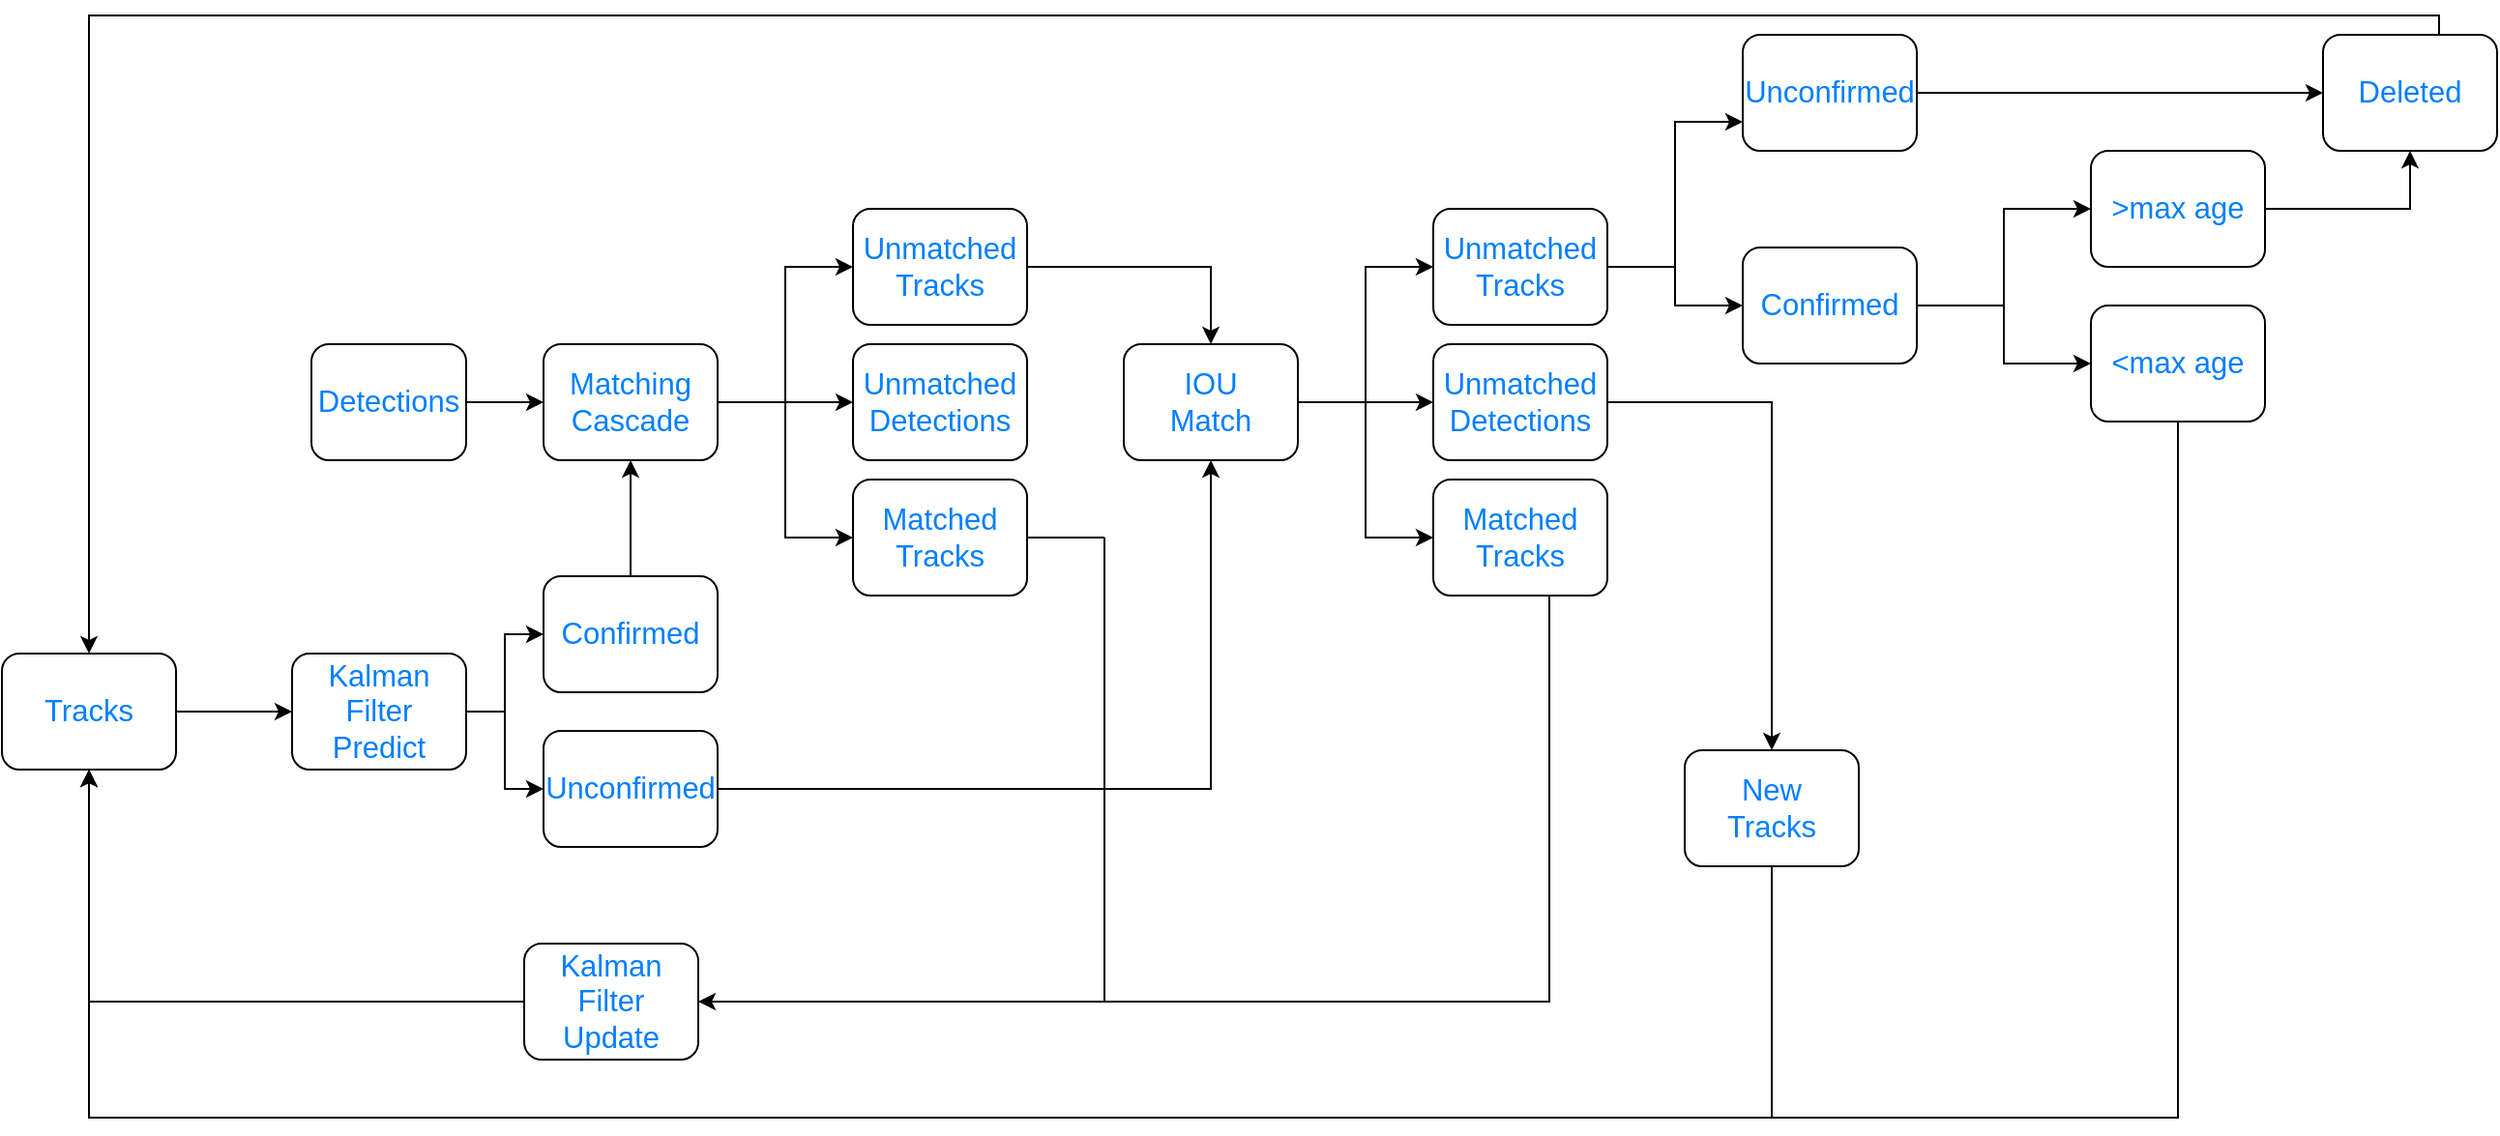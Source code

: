<mxfile version="24.7.10">
  <diagram name="第 1 页" id="BfuhpY1atfN11ypJLnyV">
    <mxGraphModel dx="1893" dy="1900" grid="1" gridSize="10" guides="1" tooltips="1" connect="1" arrows="1" fold="1" page="1" pageScale="1" pageWidth="827" pageHeight="1169" math="0" shadow="0">
      <root>
        <mxCell id="0" />
        <mxCell id="1" parent="0" />
        <mxCell id="tf5tOp5ZgWKr3oPoaceN-20" style="edgeStyle=orthogonalEdgeStyle;rounded=0;orthogonalLoop=1;jettySize=auto;html=1;entryX=0;entryY=0.5;entryDx=0;entryDy=0;fontSize=15.5;fontColor=#007FFF;" edge="1" parent="1" source="tf5tOp5ZgWKr3oPoaceN-1" target="tf5tOp5ZgWKr3oPoaceN-2">
          <mxGeometry relative="1" as="geometry" />
        </mxCell>
        <mxCell id="tf5tOp5ZgWKr3oPoaceN-1" value="&lt;font style=&quot;font-size: 15.5px;&quot;&gt;Tracks&lt;/font&gt;" style="rounded=1;whiteSpace=wrap;html=1;fontSize=15.5;fontColor=#007FFF;" vertex="1" parent="1">
          <mxGeometry x="-10" y="290" width="90" height="60" as="geometry" />
        </mxCell>
        <mxCell id="tf5tOp5ZgWKr3oPoaceN-21" style="edgeStyle=orthogonalEdgeStyle;rounded=0;orthogonalLoop=1;jettySize=auto;html=1;entryX=0;entryY=0.5;entryDx=0;entryDy=0;fontSize=15.5;fontColor=#007FFF;" edge="1" parent="1" source="tf5tOp5ZgWKr3oPoaceN-2" target="tf5tOp5ZgWKr3oPoaceN-3">
          <mxGeometry relative="1" as="geometry" />
        </mxCell>
        <mxCell id="tf5tOp5ZgWKr3oPoaceN-22" style="edgeStyle=orthogonalEdgeStyle;rounded=0;orthogonalLoop=1;jettySize=auto;html=1;entryX=0;entryY=0.5;entryDx=0;entryDy=0;fontSize=15.5;fontColor=#007FFF;" edge="1" parent="1" source="tf5tOp5ZgWKr3oPoaceN-2" target="tf5tOp5ZgWKr3oPoaceN-4">
          <mxGeometry relative="1" as="geometry" />
        </mxCell>
        <mxCell id="tf5tOp5ZgWKr3oPoaceN-2" value="&lt;div style=&quot;font-size: 15.5px;&quot; align=&quot;center&quot;&gt;Kalman Filter &lt;br style=&quot;font-size: 15.5px;&quot;&gt;Predict&lt;/div&gt;" style="rounded=1;whiteSpace=wrap;html=1;align=center;fontSize=15.5;fontColor=#007FFF;" vertex="1" parent="1">
          <mxGeometry x="140" y="290" width="90" height="60" as="geometry" />
        </mxCell>
        <mxCell id="tf5tOp5ZgWKr3oPoaceN-59" style="edgeStyle=orthogonalEdgeStyle;rounded=0;orthogonalLoop=1;jettySize=auto;html=1;entryX=0.5;entryY=1;entryDx=0;entryDy=0;fontSize=15.5;fontColor=#007FFF;" edge="1" parent="1" source="tf5tOp5ZgWKr3oPoaceN-3" target="tf5tOp5ZgWKr3oPoaceN-6">
          <mxGeometry relative="1" as="geometry" />
        </mxCell>
        <mxCell id="tf5tOp5ZgWKr3oPoaceN-3" value="Confirmed" style="rounded=1;whiteSpace=wrap;html=1;align=center;fontSize=15.5;fontColor=#007FFF;" vertex="1" parent="1">
          <mxGeometry x="270" y="250" width="90" height="60" as="geometry" />
        </mxCell>
        <mxCell id="tf5tOp5ZgWKr3oPoaceN-48" style="edgeStyle=orthogonalEdgeStyle;rounded=0;orthogonalLoop=1;jettySize=auto;html=1;fontSize=15.5;fontColor=#007FFF;" edge="1" parent="1" source="tf5tOp5ZgWKr3oPoaceN-4" target="tf5tOp5ZgWKr3oPoaceN-10">
          <mxGeometry relative="1" as="geometry" />
        </mxCell>
        <mxCell id="tf5tOp5ZgWKr3oPoaceN-4" value="Unconfirmed" style="rounded=1;whiteSpace=wrap;html=1;align=center;fontSize=15.5;fontColor=#007FFF;" vertex="1" parent="1">
          <mxGeometry x="270" y="330" width="90" height="60" as="geometry" />
        </mxCell>
        <mxCell id="tf5tOp5ZgWKr3oPoaceN-31" style="edgeStyle=orthogonalEdgeStyle;rounded=0;orthogonalLoop=1;jettySize=auto;html=1;entryX=0;entryY=0.5;entryDx=0;entryDy=0;fontSize=15.5;fontColor=#007FFF;" edge="1" parent="1" source="tf5tOp5ZgWKr3oPoaceN-5" target="tf5tOp5ZgWKr3oPoaceN-6">
          <mxGeometry relative="1" as="geometry" />
        </mxCell>
        <mxCell id="tf5tOp5ZgWKr3oPoaceN-5" value="Detections" style="rounded=1;whiteSpace=wrap;html=1;align=center;fontSize=15.5;fontColor=#007FFF;" vertex="1" parent="1">
          <mxGeometry x="150" y="130" width="80" height="60" as="geometry" />
        </mxCell>
        <mxCell id="tf5tOp5ZgWKr3oPoaceN-28" style="edgeStyle=orthogonalEdgeStyle;rounded=0;orthogonalLoop=1;jettySize=auto;html=1;entryX=0;entryY=0.5;entryDx=0;entryDy=0;fontSize=15.5;fontColor=#007FFF;" edge="1" parent="1" source="tf5tOp5ZgWKr3oPoaceN-6" target="tf5tOp5ZgWKr3oPoaceN-8">
          <mxGeometry relative="1" as="geometry" />
        </mxCell>
        <mxCell id="tf5tOp5ZgWKr3oPoaceN-29" style="edgeStyle=orthogonalEdgeStyle;rounded=0;orthogonalLoop=1;jettySize=auto;html=1;entryX=0;entryY=0.5;entryDx=0;entryDy=0;fontSize=15.5;fontColor=#007FFF;" edge="1" parent="1" source="tf5tOp5ZgWKr3oPoaceN-6" target="tf5tOp5ZgWKr3oPoaceN-9">
          <mxGeometry relative="1" as="geometry" />
        </mxCell>
        <mxCell id="tf5tOp5ZgWKr3oPoaceN-30" style="edgeStyle=orthogonalEdgeStyle;rounded=0;orthogonalLoop=1;jettySize=auto;html=1;entryX=0;entryY=0.5;entryDx=0;entryDy=0;fontSize=15.5;fontColor=#007FFF;" edge="1" parent="1" source="tf5tOp5ZgWKr3oPoaceN-6" target="tf5tOp5ZgWKr3oPoaceN-7">
          <mxGeometry relative="1" as="geometry" />
        </mxCell>
        <mxCell id="tf5tOp5ZgWKr3oPoaceN-6" value="Matching&lt;br style=&quot;font-size: 15.5px;&quot;&gt;Cascade" style="rounded=1;whiteSpace=wrap;html=1;align=center;fontSize=15.5;fontColor=#007FFF;" vertex="1" parent="1">
          <mxGeometry x="270" y="130" width="90" height="60" as="geometry" />
        </mxCell>
        <mxCell id="tf5tOp5ZgWKr3oPoaceN-32" style="edgeStyle=orthogonalEdgeStyle;rounded=0;orthogonalLoop=1;jettySize=auto;html=1;entryX=0.5;entryY=0;entryDx=0;entryDy=0;fontSize=15.5;fontColor=#007FFF;" edge="1" parent="1" source="tf5tOp5ZgWKr3oPoaceN-7" target="tf5tOp5ZgWKr3oPoaceN-10">
          <mxGeometry relative="1" as="geometry" />
        </mxCell>
        <mxCell id="tf5tOp5ZgWKr3oPoaceN-7" value="&lt;div style=&quot;font-size: 15.5px;&quot;&gt;Unmatched&lt;/div&gt;&lt;div style=&quot;font-size: 15.5px;&quot;&gt;Tracks&lt;br style=&quot;font-size: 15.5px;&quot;&gt;&lt;/div&gt;" style="rounded=1;whiteSpace=wrap;html=1;align=center;fontSize=15.5;fontColor=#007FFF;" vertex="1" parent="1">
          <mxGeometry x="430" y="60" width="90" height="60" as="geometry" />
        </mxCell>
        <mxCell id="tf5tOp5ZgWKr3oPoaceN-8" value="&lt;div style=&quot;font-size: 15.5px;&quot;&gt;Unmatched&lt;/div&gt;&lt;div style=&quot;font-size: 15.5px;&quot;&gt;Detections&lt;br style=&quot;font-size: 15.5px;&quot;&gt;&lt;/div&gt;" style="rounded=1;whiteSpace=wrap;html=1;align=center;fontSize=15.5;fontColor=#007FFF;" vertex="1" parent="1">
          <mxGeometry x="430" y="130" width="90" height="60" as="geometry" />
        </mxCell>
        <mxCell id="tf5tOp5ZgWKr3oPoaceN-9" value="Matched&lt;br style=&quot;font-size: 15.5px;&quot;&gt;Tracks" style="rounded=1;whiteSpace=wrap;html=1;align=center;fontSize=15.5;fontColor=#007FFF;" vertex="1" parent="1">
          <mxGeometry x="430" y="200" width="90" height="60" as="geometry" />
        </mxCell>
        <mxCell id="tf5tOp5ZgWKr3oPoaceN-33" style="edgeStyle=orthogonalEdgeStyle;rounded=0;orthogonalLoop=1;jettySize=auto;html=1;entryX=0;entryY=0.5;entryDx=0;entryDy=0;fontSize=15.5;fontColor=#007FFF;" edge="1" parent="1" source="tf5tOp5ZgWKr3oPoaceN-10" target="tf5tOp5ZgWKr3oPoaceN-14">
          <mxGeometry relative="1" as="geometry" />
        </mxCell>
        <mxCell id="tf5tOp5ZgWKr3oPoaceN-34" style="edgeStyle=orthogonalEdgeStyle;rounded=0;orthogonalLoop=1;jettySize=auto;html=1;entryX=0;entryY=0.5;entryDx=0;entryDy=0;fontSize=15.5;fontColor=#007FFF;" edge="1" parent="1" source="tf5tOp5ZgWKr3oPoaceN-10" target="tf5tOp5ZgWKr3oPoaceN-13">
          <mxGeometry relative="1" as="geometry" />
        </mxCell>
        <mxCell id="tf5tOp5ZgWKr3oPoaceN-35" style="edgeStyle=orthogonalEdgeStyle;rounded=0;orthogonalLoop=1;jettySize=auto;html=1;entryX=0;entryY=0.5;entryDx=0;entryDy=0;fontSize=15.5;fontColor=#007FFF;" edge="1" parent="1" source="tf5tOp5ZgWKr3oPoaceN-10" target="tf5tOp5ZgWKr3oPoaceN-11">
          <mxGeometry relative="1" as="geometry" />
        </mxCell>
        <mxCell id="tf5tOp5ZgWKr3oPoaceN-10" value="IOU&lt;br style=&quot;font-size: 15.5px;&quot;&gt;Match" style="rounded=1;whiteSpace=wrap;html=1;align=center;fontSize=15.5;fontColor=#007FFF;" vertex="1" parent="1">
          <mxGeometry x="570" y="130" width="90" height="60" as="geometry" />
        </mxCell>
        <mxCell id="tf5tOp5ZgWKr3oPoaceN-46" style="edgeStyle=orthogonalEdgeStyle;rounded=0;orthogonalLoop=1;jettySize=auto;html=1;entryX=1;entryY=0.5;entryDx=0;entryDy=0;fontSize=15.5;fontColor=#007FFF;" edge="1" parent="1" source="tf5tOp5ZgWKr3oPoaceN-11" target="tf5tOp5ZgWKr3oPoaceN-12">
          <mxGeometry relative="1" as="geometry">
            <Array as="points">
              <mxPoint x="790" y="470" />
            </Array>
          </mxGeometry>
        </mxCell>
        <mxCell id="tf5tOp5ZgWKr3oPoaceN-11" value="Matched&lt;br style=&quot;font-size: 15.5px;&quot;&gt;Tracks" style="rounded=1;whiteSpace=wrap;html=1;align=center;fontSize=15.5;fontColor=#007FFF;" vertex="1" parent="1">
          <mxGeometry x="730" y="200" width="90" height="60" as="geometry" />
        </mxCell>
        <mxCell id="tf5tOp5ZgWKr3oPoaceN-47" style="edgeStyle=orthogonalEdgeStyle;rounded=0;orthogonalLoop=1;jettySize=auto;html=1;entryX=0.5;entryY=1;entryDx=0;entryDy=0;fontSize=15.5;fontColor=#007FFF;" edge="1" parent="1" source="tf5tOp5ZgWKr3oPoaceN-12" target="tf5tOp5ZgWKr3oPoaceN-1">
          <mxGeometry relative="1" as="geometry" />
        </mxCell>
        <mxCell id="tf5tOp5ZgWKr3oPoaceN-12" value="&lt;div style=&quot;font-size: 15.5px;&quot;&gt;Kalman Filter&lt;/div&gt;&lt;div style=&quot;font-size: 15.5px;&quot;&gt;Update&lt;br style=&quot;font-size: 15.5px;&quot;&gt;&lt;/div&gt;" style="rounded=1;whiteSpace=wrap;html=1;align=center;fontSize=15.5;fontColor=#007FFF;" vertex="1" parent="1">
          <mxGeometry x="260" y="440" width="90" height="60" as="geometry" />
        </mxCell>
        <mxCell id="tf5tOp5ZgWKr3oPoaceN-45" style="edgeStyle=orthogonalEdgeStyle;rounded=0;orthogonalLoop=1;jettySize=auto;html=1;fontSize=15.5;fontColor=#007FFF;" edge="1" parent="1" source="tf5tOp5ZgWKr3oPoaceN-13" target="tf5tOp5ZgWKr3oPoaceN-19">
          <mxGeometry relative="1" as="geometry" />
        </mxCell>
        <mxCell id="tf5tOp5ZgWKr3oPoaceN-13" value="&lt;div style=&quot;font-size: 15.5px;&quot;&gt;Unmatched&lt;/div&gt;&lt;div style=&quot;font-size: 15.5px;&quot;&gt;Detections&lt;br style=&quot;font-size: 15.5px;&quot;&gt;&lt;/div&gt;" style="rounded=1;whiteSpace=wrap;html=1;align=center;fontSize=15.5;fontColor=#007FFF;" vertex="1" parent="1">
          <mxGeometry x="730" y="130" width="90" height="60" as="geometry" />
        </mxCell>
        <mxCell id="tf5tOp5ZgWKr3oPoaceN-36" style="edgeStyle=orthogonalEdgeStyle;rounded=0;orthogonalLoop=1;jettySize=auto;html=1;entryX=0;entryY=0.75;entryDx=0;entryDy=0;fontSize=15.5;fontColor=#007FFF;" edge="1" parent="1" source="tf5tOp5ZgWKr3oPoaceN-14" target="tf5tOp5ZgWKr3oPoaceN-16">
          <mxGeometry relative="1" as="geometry" />
        </mxCell>
        <mxCell id="tf5tOp5ZgWKr3oPoaceN-37" style="edgeStyle=orthogonalEdgeStyle;rounded=0;orthogonalLoop=1;jettySize=auto;html=1;entryX=0;entryY=0.5;entryDx=0;entryDy=0;fontSize=15.5;fontColor=#007FFF;" edge="1" parent="1" source="tf5tOp5ZgWKr3oPoaceN-14" target="tf5tOp5ZgWKr3oPoaceN-15">
          <mxGeometry relative="1" as="geometry" />
        </mxCell>
        <mxCell id="tf5tOp5ZgWKr3oPoaceN-14" value="&lt;div style=&quot;font-size: 15.5px;&quot;&gt;Unmatched&lt;/div&gt;&lt;div style=&quot;font-size: 15.5px;&quot;&gt;Tracks&lt;br style=&quot;font-size: 15.5px;&quot;&gt;&lt;/div&gt;" style="rounded=1;whiteSpace=wrap;html=1;align=center;fontSize=15.5;fontColor=#007FFF;" vertex="1" parent="1">
          <mxGeometry x="730" y="60" width="90" height="60" as="geometry" />
        </mxCell>
        <mxCell id="tf5tOp5ZgWKr3oPoaceN-38" style="edgeStyle=orthogonalEdgeStyle;rounded=0;orthogonalLoop=1;jettySize=auto;html=1;entryX=0;entryY=0.5;entryDx=0;entryDy=0;fontSize=15.5;fontColor=#007FFF;" edge="1" parent="1" source="tf5tOp5ZgWKr3oPoaceN-15" target="tf5tOp5ZgWKr3oPoaceN-17">
          <mxGeometry relative="1" as="geometry" />
        </mxCell>
        <mxCell id="tf5tOp5ZgWKr3oPoaceN-39" style="edgeStyle=orthogonalEdgeStyle;rounded=0;orthogonalLoop=1;jettySize=auto;html=1;fontSize=15.5;fontColor=#007FFF;" edge="1" parent="1" source="tf5tOp5ZgWKr3oPoaceN-15" target="tf5tOp5ZgWKr3oPoaceN-18">
          <mxGeometry relative="1" as="geometry" />
        </mxCell>
        <mxCell id="tf5tOp5ZgWKr3oPoaceN-15" value="Confirmed" style="rounded=1;whiteSpace=wrap;html=1;align=center;fontSize=15.5;fontColor=#007FFF;" vertex="1" parent="1">
          <mxGeometry x="890" y="80" width="90" height="60" as="geometry" />
        </mxCell>
        <mxCell id="tf5tOp5ZgWKr3oPoaceN-42" style="edgeStyle=orthogonalEdgeStyle;rounded=0;orthogonalLoop=1;jettySize=auto;html=1;entryX=0;entryY=0.5;entryDx=0;entryDy=0;fontSize=15.5;fontColor=#007FFF;" edge="1" parent="1" source="tf5tOp5ZgWKr3oPoaceN-16" target="tf5tOp5ZgWKr3oPoaceN-40">
          <mxGeometry relative="1" as="geometry" />
        </mxCell>
        <mxCell id="tf5tOp5ZgWKr3oPoaceN-16" value="Unconfirmed" style="rounded=1;whiteSpace=wrap;html=1;align=center;fontSize=15.5;fontColor=#007FFF;" vertex="1" parent="1">
          <mxGeometry x="890" y="-30" width="90" height="60" as="geometry" />
        </mxCell>
        <mxCell id="tf5tOp5ZgWKr3oPoaceN-44" style="edgeStyle=orthogonalEdgeStyle;rounded=0;orthogonalLoop=1;jettySize=auto;html=1;entryX=0.5;entryY=1;entryDx=0;entryDy=0;fontSize=15.5;fontColor=#007FFF;" edge="1" parent="1" source="tf5tOp5ZgWKr3oPoaceN-17" target="tf5tOp5ZgWKr3oPoaceN-40">
          <mxGeometry relative="1" as="geometry" />
        </mxCell>
        <mxCell id="tf5tOp5ZgWKr3oPoaceN-17" value="&amp;gt;max age" style="rounded=1;whiteSpace=wrap;html=1;align=center;fontSize=15.5;fontColor=#007FFF;" vertex="1" parent="1">
          <mxGeometry x="1070" y="30" width="90" height="60" as="geometry" />
        </mxCell>
        <mxCell id="tf5tOp5ZgWKr3oPoaceN-54" style="edgeStyle=orthogonalEdgeStyle;rounded=0;orthogonalLoop=1;jettySize=auto;html=1;fontSize=15.5;fontColor=#007FFF;" edge="1" parent="1" source="tf5tOp5ZgWKr3oPoaceN-18" target="tf5tOp5ZgWKr3oPoaceN-1">
          <mxGeometry relative="1" as="geometry">
            <Array as="points">
              <mxPoint x="1115" y="530" />
              <mxPoint x="35" y="530" />
            </Array>
          </mxGeometry>
        </mxCell>
        <mxCell id="tf5tOp5ZgWKr3oPoaceN-18" value="&amp;lt;max age" style="rounded=1;whiteSpace=wrap;html=1;align=center;fontSize=15.5;fontColor=#007FFF;" vertex="1" parent="1">
          <mxGeometry x="1070" y="110" width="90" height="60" as="geometry" />
        </mxCell>
        <mxCell id="tf5tOp5ZgWKr3oPoaceN-19" value="New &lt;br style=&quot;font-size: 15.5px;&quot;&gt;Tracks" style="rounded=1;whiteSpace=wrap;html=1;align=center;fontSize=15.5;fontColor=#007FFF;" vertex="1" parent="1">
          <mxGeometry x="860" y="340" width="90" height="60" as="geometry" />
        </mxCell>
        <mxCell id="tf5tOp5ZgWKr3oPoaceN-60" style="edgeStyle=orthogonalEdgeStyle;rounded=0;orthogonalLoop=1;jettySize=auto;html=1;entryX=0.5;entryY=0;entryDx=0;entryDy=0;fontSize=15.5;fontColor=#007FFF;" edge="1" parent="1" source="tf5tOp5ZgWKr3oPoaceN-40" target="tf5tOp5ZgWKr3oPoaceN-1">
          <mxGeometry relative="1" as="geometry">
            <Array as="points">
              <mxPoint x="1250" y="-40" />
              <mxPoint x="35" y="-40" />
            </Array>
          </mxGeometry>
        </mxCell>
        <mxCell id="tf5tOp5ZgWKr3oPoaceN-40" value="Deleted" style="rounded=1;whiteSpace=wrap;html=1;align=center;fontSize=15.5;fontColor=#007FFF;" vertex="1" parent="1">
          <mxGeometry x="1190" y="-30" width="90" height="60" as="geometry" />
        </mxCell>
        <mxCell id="tf5tOp5ZgWKr3oPoaceN-52" value="" style="endArrow=none;html=1;rounded=0;exitX=1;exitY=0.5;exitDx=0;exitDy=0;fontSize=15.5;fontColor=#007FFF;" edge="1" parent="1" source="tf5tOp5ZgWKr3oPoaceN-12">
          <mxGeometry width="50" height="50" relative="1" as="geometry">
            <mxPoint x="350" y="495" as="sourcePoint" />
            <mxPoint x="560" y="230" as="targetPoint" />
            <Array as="points">
              <mxPoint x="560" y="470" />
              <mxPoint x="560" y="365" />
            </Array>
          </mxGeometry>
        </mxCell>
        <mxCell id="tf5tOp5ZgWKr3oPoaceN-53" value="" style="endArrow=none;html=1;rounded=0;exitX=1;exitY=0.5;exitDx=0;exitDy=0;fontSize=15.5;fontColor=#007FFF;" edge="1" parent="1" source="tf5tOp5ZgWKr3oPoaceN-9">
          <mxGeometry width="50" height="50" relative="1" as="geometry">
            <mxPoint x="570" y="220" as="sourcePoint" />
            <mxPoint x="560" y="230" as="targetPoint" />
          </mxGeometry>
        </mxCell>
        <mxCell id="tf5tOp5ZgWKr3oPoaceN-55" value="" style="endArrow=none;html=1;rounded=0;exitX=0.5;exitY=1;exitDx=0;exitDy=0;fontSize=15.5;fontColor=#007FFF;" edge="1" parent="1" source="tf5tOp5ZgWKr3oPoaceN-19">
          <mxGeometry width="50" height="50" relative="1" as="geometry">
            <mxPoint x="890" y="410" as="sourcePoint" />
            <mxPoint x="905" y="530" as="targetPoint" />
          </mxGeometry>
        </mxCell>
      </root>
    </mxGraphModel>
  </diagram>
</mxfile>
